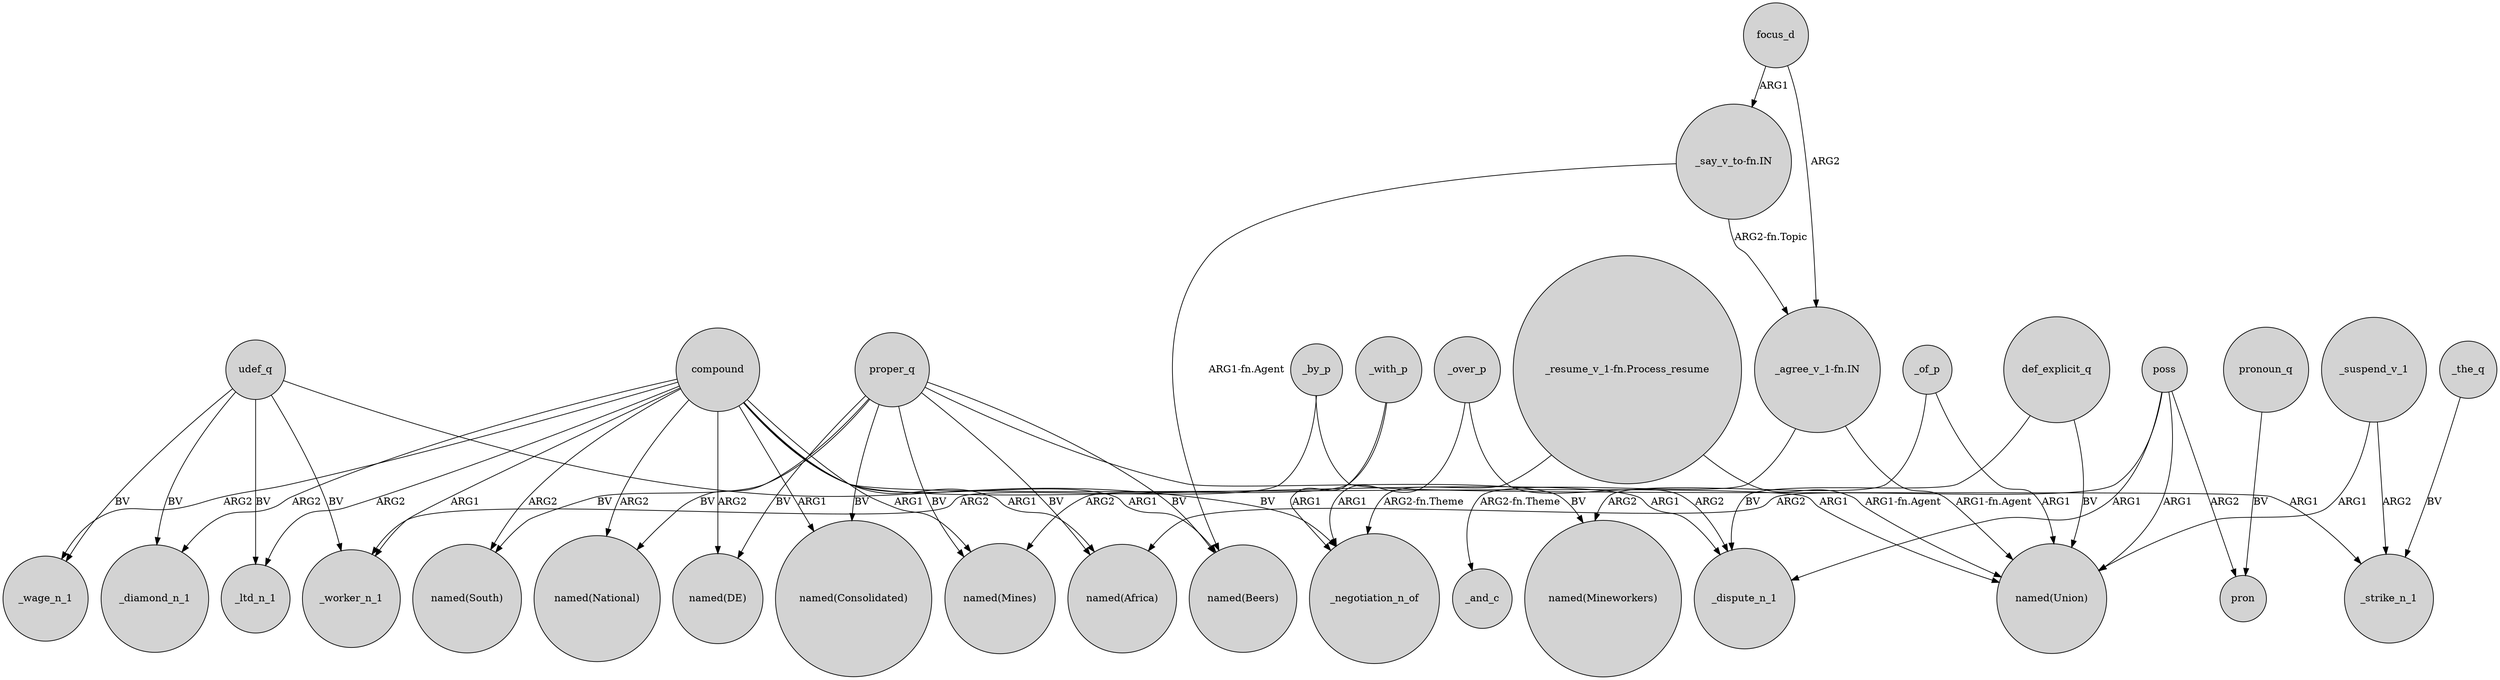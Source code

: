 digraph {
	node [shape=circle style=filled]
	udef_q -> _negotiation_n_of [label=BV]
	_of_p -> "named(Union)" [label=ARG1]
	compound -> "named(South)" [label=ARG2]
	_with_p -> _negotiation_n_of [label=ARG1]
	proper_q -> "named(Africa)" [label=BV]
	proper_q -> "named(Consolidated)" [label=BV]
	"_agree_v_1-fn.IN" -> _and_c [label="ARG2-fn.Theme"]
	compound -> _diamond_n_1 [label=ARG2]
	poss -> pron [label=ARG2]
	compound -> "named(Consolidated)" [label=ARG1]
	udef_q -> _wage_n_1 [label=BV]
	_by_p -> _worker_n_1 [label=ARG2]
	_over_p -> _negotiation_n_of [label=ARG1]
	"_resume_v_1-fn.Process_resume" -> "named(Union)" [label="ARG1-fn.Agent"]
	compound -> "named(Mines)" [label=ARG1]
	udef_q -> _worker_n_1 [label=BV]
	compound -> _wage_n_1 [label=ARG2]
	_suspend_v_1 -> "named(Union)" [label=ARG1]
	poss -> "named(Union)" [label=ARG1]
	compound -> "named(Africa)" [label=ARG1]
	_the_q -> _strike_n_1 [label=BV]
	_by_p -> _strike_n_1 [label=ARG1]
	proper_q -> "named(Beers)" [label=BV]
	udef_q -> _diamond_n_1 [label=BV]
	proper_q -> "named(Mines)" [label=BV]
	"_say_v_to-fn.IN" -> "_agree_v_1-fn.IN" [label="ARG2-fn.Topic"]
	_suspend_v_1 -> _strike_n_1 [label=ARG2]
	compound -> "named(DE)" [label=ARG2]
	_over_p -> _dispute_n_1 [label=ARG2]
	focus_d -> "_agree_v_1-fn.IN" [label=ARG2]
	compound -> _dispute_n_1 [label=ARG1]
	compound -> "named(National)" [label=ARG2]
	pronoun_q -> pron [label=BV]
	"_resume_v_1-fn.Process_resume" -> _negotiation_n_of [label="ARG2-fn.Theme"]
	def_explicit_q -> _dispute_n_1 [label=BV]
	compound -> "named(Union)" [label=ARG1]
	proper_q -> "named(DE)" [label=BV]
	poss -> "named(Africa)" [label=ARG2]
	proper_q -> "named(Mineworkers)" [label=BV]
	"_agree_v_1-fn.IN" -> "named(Union)" [label="ARG1-fn.Agent"]
	_with_p -> "named(Mines)" [label=ARG2]
	"_say_v_to-fn.IN" -> "named(Beers)" [label="ARG1-fn.Agent"]
	_of_p -> "named(Mineworkers)" [label=ARG2]
	compound -> "named(Beers)" [label=ARG1]
	compound -> _ltd_n_1 [label=ARG2]
	proper_q -> "named(National)" [label=BV]
	poss -> _dispute_n_1 [label=ARG1]
	compound -> _worker_n_1 [label=ARG1]
	def_explicit_q -> "named(Union)" [label=BV]
	proper_q -> "named(South)" [label=BV]
	udef_q -> _ltd_n_1 [label=BV]
	focus_d -> "_say_v_to-fn.IN" [label=ARG1]
}
